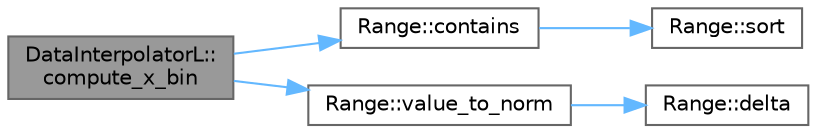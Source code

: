 digraph "DataInterpolatorL::compute_x_bin"
{
 // LATEX_PDF_SIZE
  bgcolor="transparent";
  edge [fontname=Helvetica,fontsize=10,labelfontname=Helvetica,labelfontsize=10];
  node [fontname=Helvetica,fontsize=10,shape=box,height=0.2,width=0.4];
  rankdir="LR";
  Node1 [label="DataInterpolatorL::\lcompute_x_bin",height=0.2,width=0.4,color="gray40", fillcolor="grey60", style="filled", fontcolor="black",tooltip=" "];
  Node1 -> Node2 [color="steelblue1",style="solid"];
  Node2 [label="Range::contains",height=0.2,width=0.4,color="grey40", fillcolor="white", style="filled",URL="$class_range.html#a7a16ab26de4ed1768feeb371158058f9",tooltip="Check a given value is inside of the range."];
  Node2 -> Node3 [color="steelblue1",style="solid"];
  Node3 [label="Range::sort",height=0.2,width=0.4,color="grey40", fillcolor="white", style="filled",URL="$class_range.html#a9d209e3381cbe41f9fd5868ed9d291da",tooltip="Ensure the range limits are in the correcdt order, i.e. lower < higher."];
  Node1 -> Node4 [color="steelblue1",style="solid"];
  Node4 [label="Range::value_to_norm",height=0.2,width=0.4,color="grey40", fillcolor="white", style="filled",URL="$class_range.html#a3326d0ef82f3cadb994a9fac09a54d20",tooltip="Map a given value to a normalized number."];
  Node4 -> Node5 [color="steelblue1",style="solid"];
  Node5 [label="Range::delta",height=0.2,width=0.4,color="grey40", fillcolor="white", style="filled",URL="$class_range.html#a8d1c62e78301ad810b021da05ce8a59a",tooltip="Return the difference between the higher and the lower limits."];
}
